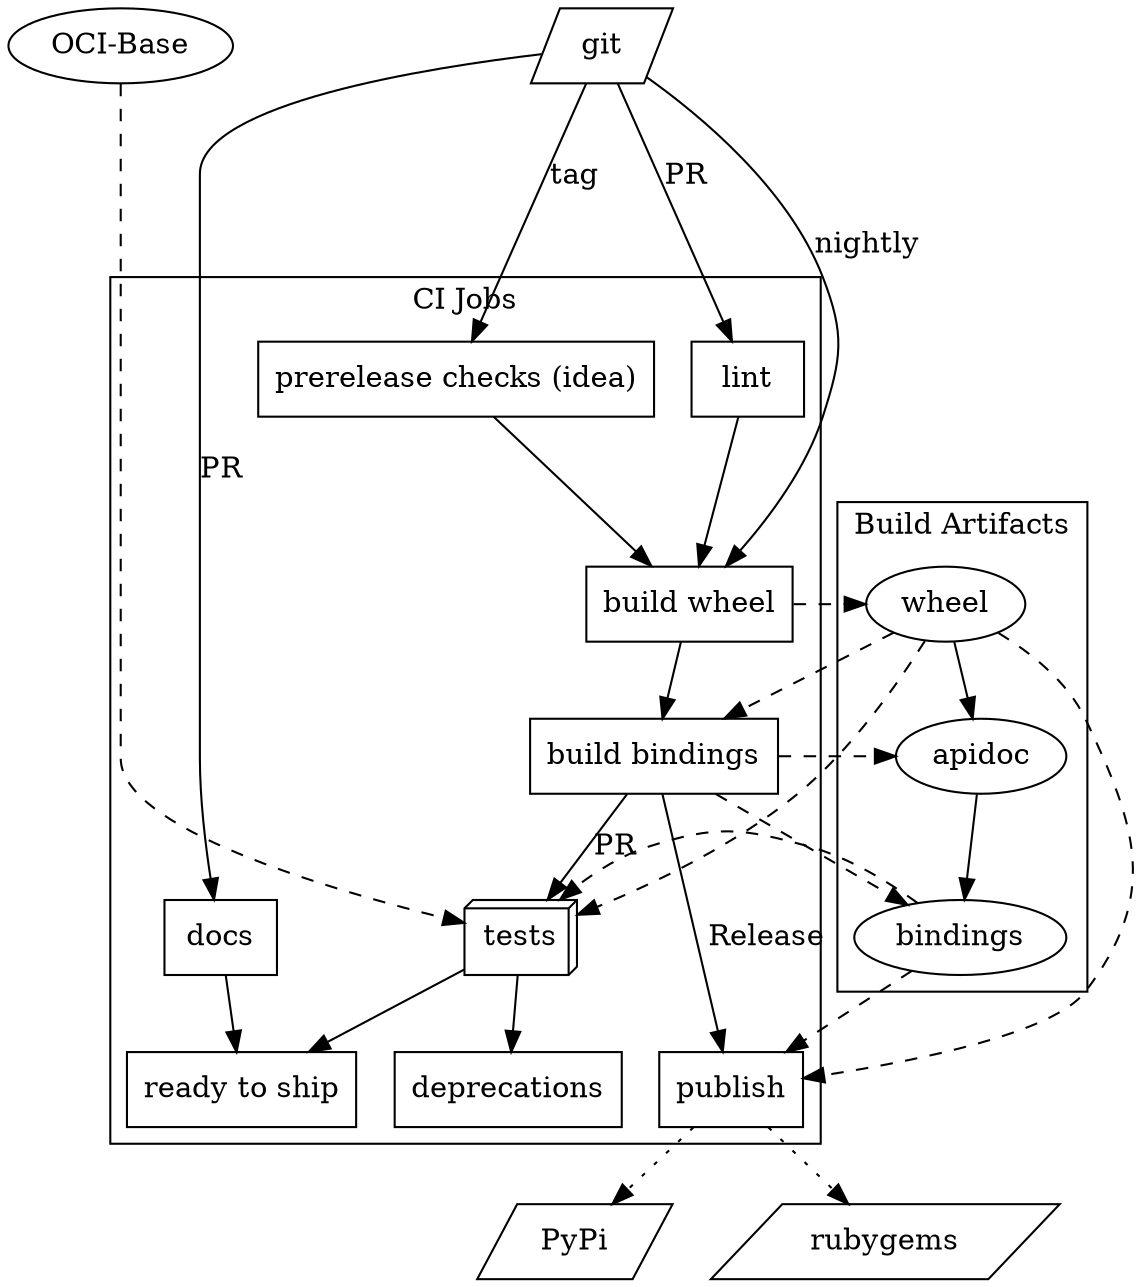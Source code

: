 // dot -Tpdf -o ci-structure.pdf ci-structure.dot

digraph "Pulp CI" {
  {
    rank=source

    git [shape=parallelogram]
    base [label="OCI-Base"]
  }

  subgraph cluster_jobs {
    label="CI Jobs"

    lint [shape=box]
    docs [shape=box]
    prerelease [shape=box, label="prerelease checks (idea)"]
    build [shape=box, label="build wheel"]
    build2 [shape=box, label="build bindings"]
    tests [shape=box3d]
    {
      rank=same

      deprecations [shape=box]
      publish [shape=box]
    }
    ready [shape=box, label="ready to ship"]
  }

  {
    rank=sink

    PyPi [shape=parallelogram]
    rubygems [shape=parallelogram]
  }

  subgraph cluster_built {
    label="Build Artifacts"

    wheel -> apidoc -> bindings
  }

  git -> lint [label="PR"]
  git -> docs [label="PR"]
  git -> build [label="nightly"]
  git -> prerelease [label="tag"]
  {lint prerelease} -> build -> build2
  build2 -> tests [label="PR"]
  build2 -> publish [label="Release"]
  tests -> deprecations
  {tests docs} -> ready

  {
    edge [style=dotted]

    publish -> PyPi
    publish -> rubygems
  }

  {
    edge [style=dashed]

    base -> tests

    build -> wheel
    build2 -> {apidoc bindings}
    wheel -> {tests build2 publish}
    bindings -> {tests publish}
  }
}
